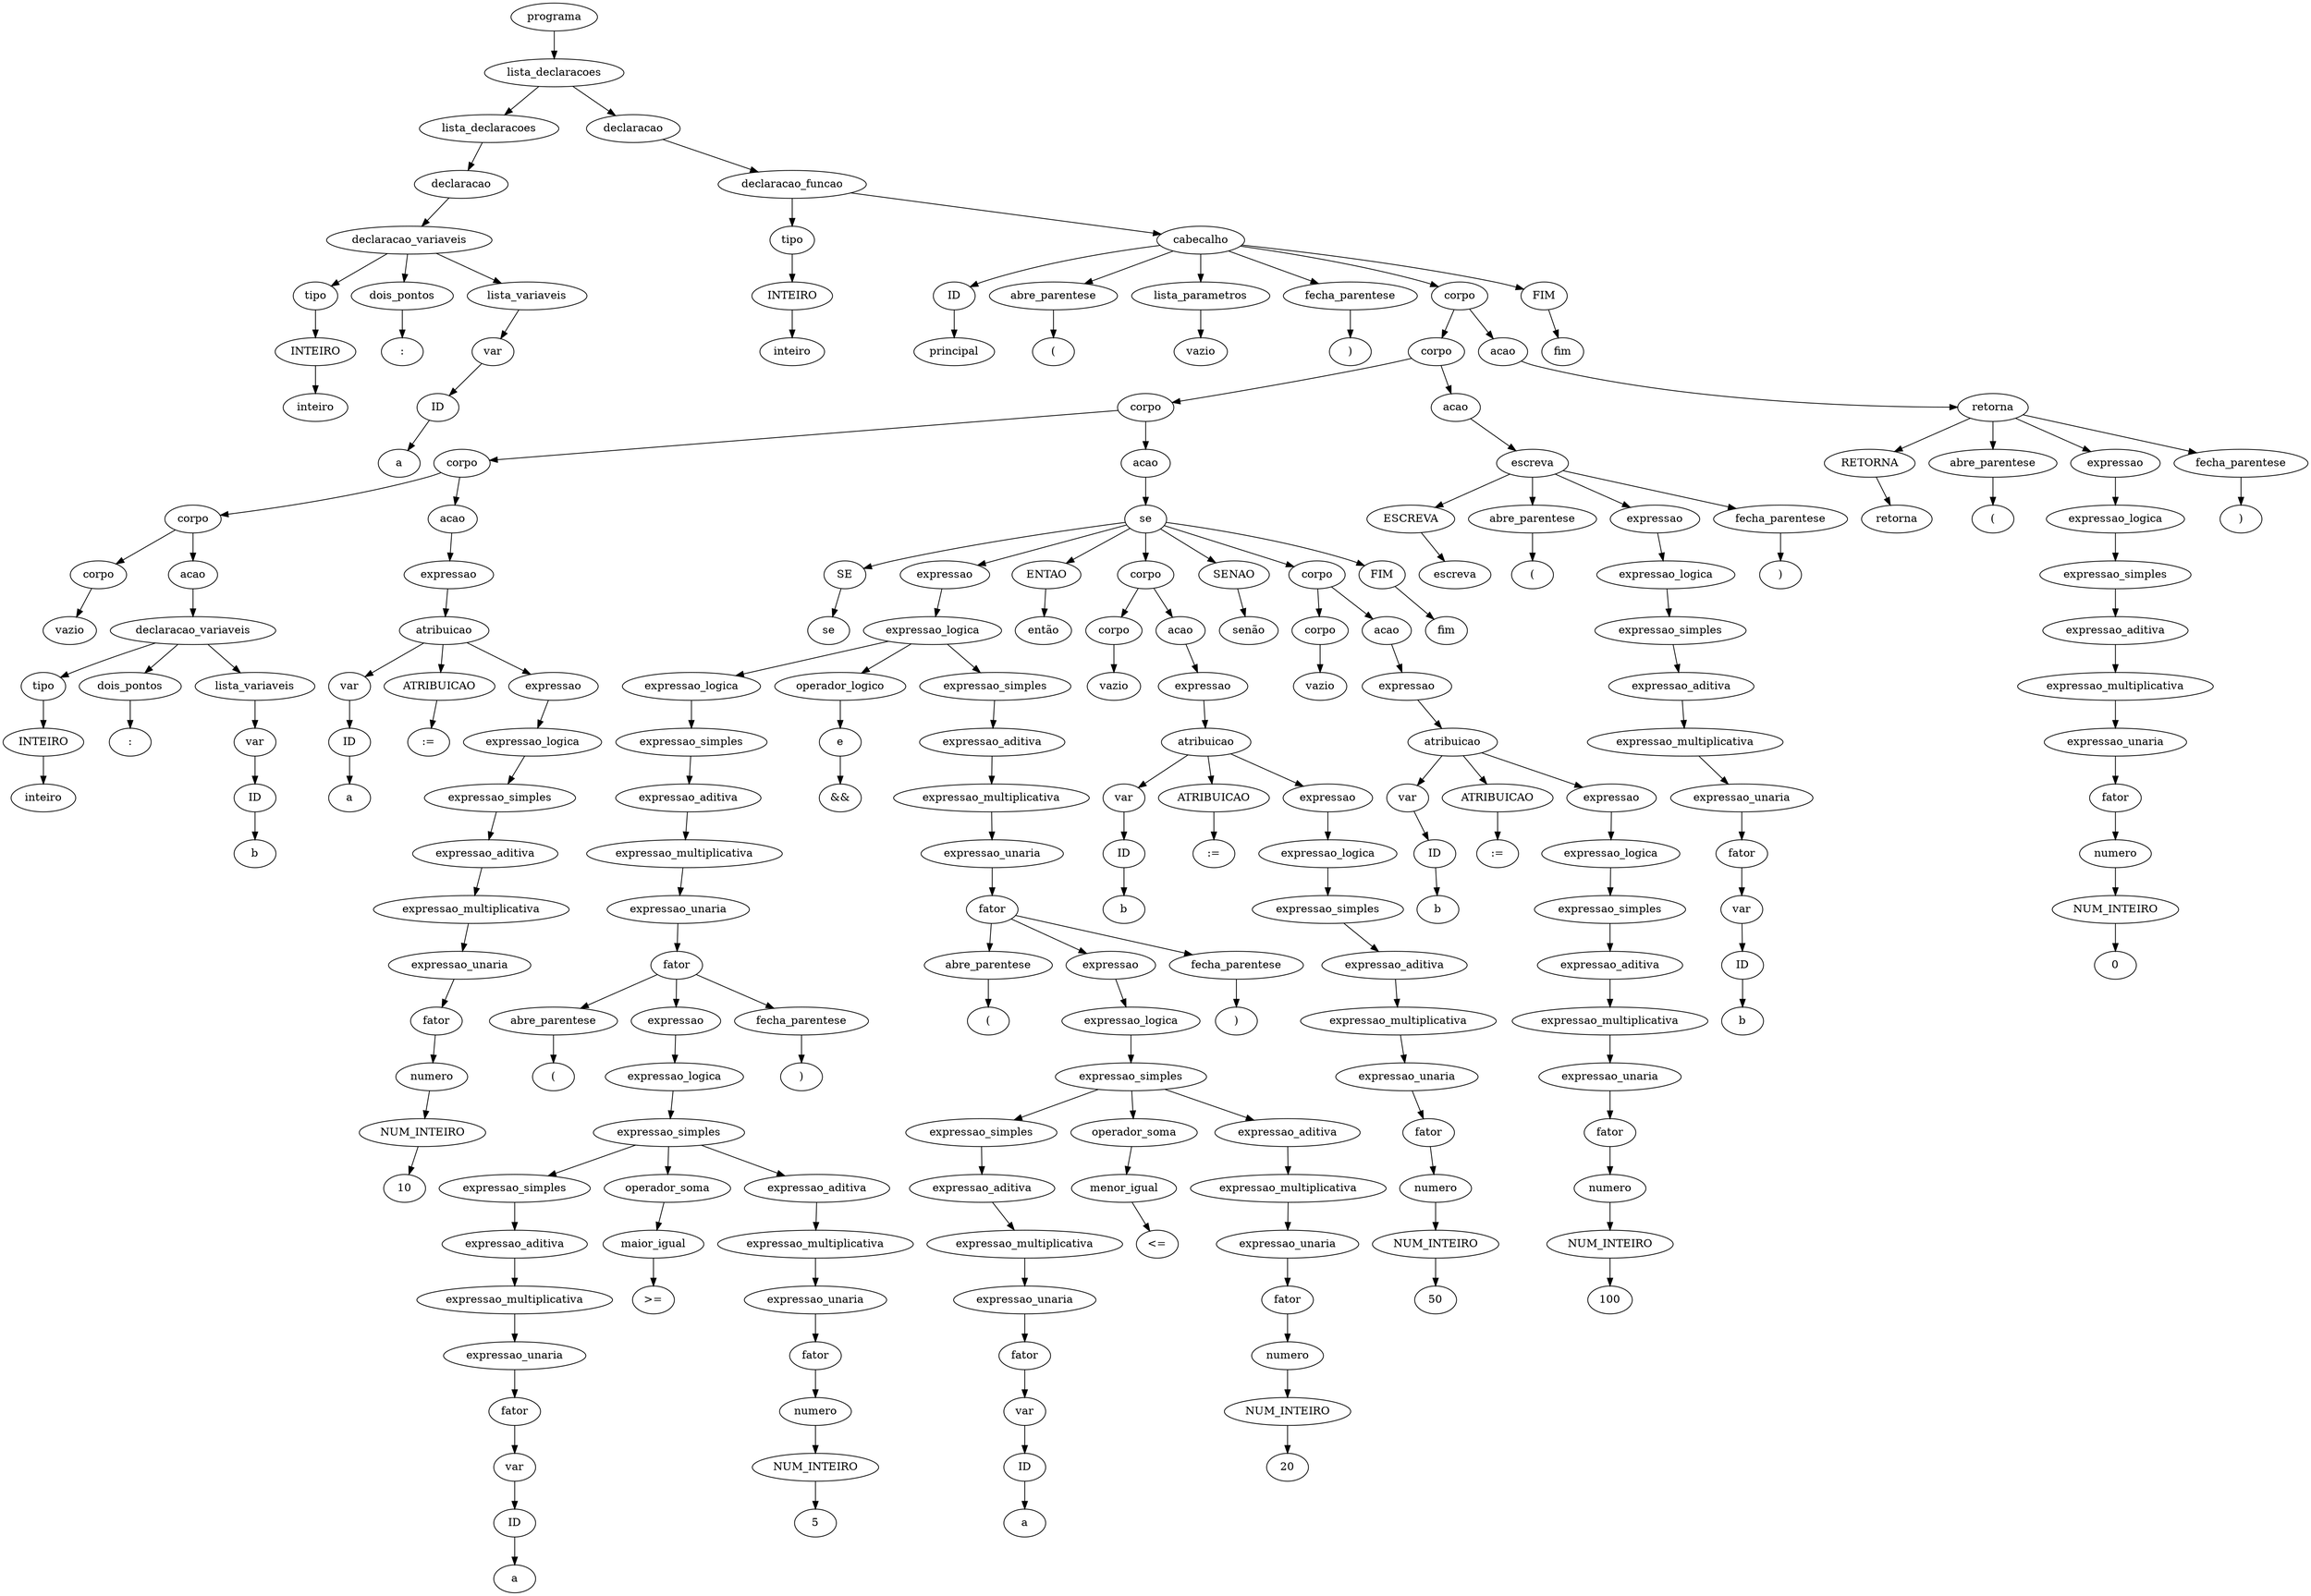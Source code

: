 digraph tree {
    "0x7efc011da340" [label="programa"];
    "0x7efc1934dd00" [label="lista_declaracoes"];
    "0x7efc011da310" [label="lista_declaracoes"];
    "0x7efc01272d60" [label="declaracao"];
    "0x7efc0130f5e0" [label="declaracao_variaveis"];
    "0x7efc011da370" [label="tipo"];
    "0x7efc0130f670" [label="INTEIRO"];
    "0x7efc0130f5b0" [label="inteiro"];
    "0x7efc011da3a0" [label="dois_pontos"];
    "0x7efc1940e430" [label=":"];
    "0x7efc0130f640" [label="lista_variaveis"];
    "0x7efc011da3d0" [label="var"];
    "0x7efc01272d90" [label="ID"];
    "0x7efc1940e4c0" [label="a"];
    "0x7efc1940e2e0" [label="declaracao"];
    "0x7efc1940e1f0" [label="declaracao_funcao"];
    "0x7efc1940e4f0" [label="tipo"];
    "0x7efc1940e250" [label="INTEIRO"];
    "0x7efc1940e3d0" [label="inteiro"];
    "0x7efc1934de20" [label="cabecalho"];
    "0x7efc1936fd60" [label="ID"];
    "0x7efc1936fd90" [label="principal"];
    "0x7efc1936fb80" [label="abre_parentese"];
    "0x7efc1936f7f0" [label="("];
    "0x7efc1940e520" [label="lista_parametros"];
    "0x7efc1940e280" [label="vazio"];
    "0x7efc1936f5e0" [label="fecha_parentese"];
    "0x7efc1936fdc0" [label=")"];
    "0x7efc1936fb20" [label="corpo"];
    "0x7efc1936f790" [label="corpo"];
    "0x7efc1934dc40" [label="corpo"];
    "0x7efc1940ed90" [label="corpo"];
    "0x7efc1940e880" [label="corpo"];
    "0x7efc1940e700" [label="corpo"];
    "0x7efc1940e3a0" [label="vazio"];
    "0x7efc1940e730" [label="acao"];
    "0x7efc1940e820" [label="declaracao_variaveis"];
    "0x7efc1940e610" [label="tipo"];
    "0x7efc1940e670" [label="INTEIRO"];
    "0x7efc1940e7f0" [label="inteiro"];
    "0x7efc1940e8e0" [label="dois_pontos"];
    "0x7efc1940ea00" [label=":"];
    "0x7efc1940e850" [label="lista_variaveis"];
    "0x7efc1940e6a0" [label="var"];
    "0x7efc1940e640" [label="ID"];
    "0x7efc1940e940" [label="b"];
    "0x7efc1940eca0" [label="acao"];
    "0x7efc1940e9d0" [label="expressao"];
    "0x7efc1940ec40" [label="atribuicao"];
    "0x7efc1940e5e0" [label="var"];
    "0x7efc1940e6d0" [label="ID"];
    "0x7efc1940ea30" [label="a"];
    "0x7efc1940ecd0" [label="ATRIBUICAO"];
    "0x7efc1940ed60" [label=":="];
    "0x7efc1940ec10" [label="expressao"];
    "0x7efc1940ebe0" [label="expressao_logica"];
    "0x7efc1940eb20" [label="expressao_simples"];
    "0x7efc1940eac0" [label="expressao_aditiva"];
    "0x7efc1940ebb0" [label="expressao_multiplicativa"];
    "0x7efc1940ea60" [label="expressao_unaria"];
    "0x7efc1940ea90" [label="fator"];
    "0x7efc1940e910" [label="numero"];
    "0x7efc1940e8b0" [label="NUM_INTEIRO"];
    "0x7efc1940eb80" [label="10"];
    "0x7efc1940eb50" [label="acao"];
    "0x7efc1934d940" [label="se"];
    "0x7efc1934dd30" [label="SE"];
    "0x7efc1936f220" [label="se"];
    "0x7efc1934d100" [label="expressao"];
    "0x7efc1934dac0" [label="expressao_logica"];
    "0x7efc1934d3a0" [label="expressao_logica"];
    "0x7efc1940ed00" [label="expressao_simples"];
    "0x7efc1934d4c0" [label="expressao_aditiva"];
    "0x7efc1934d3d0" [label="expressao_multiplicativa"];
    "0x7efc1940ec70" [label="expressao_unaria"];
    "0x7efc1934d370" [label="fator"];
    "0x7efc1934d400" [label="abre_parentese"];
    "0x7efc1934d430" [label="("];
    "0x7efc1934d340" [label="expressao"];
    "0x7efc1934d040" [label="expressao_logica"];
    "0x7efc1934d280" [label="expressao_simples"];
    "0x7efc1940ef40" [label="expressao_simples"];
    "0x7efc1940ee20" [label="expressao_aditiva"];
    "0x7efc1940e790" [label="expressao_multiplicativa"];
    "0x7efc1940edc0" [label="expressao_unaria"];
    "0x7efc1940edf0" [label="fator"];
    "0x7efc1940e7c0" [label="var"];
    "0x7efc1940e760" [label="ID"];
    "0x7efc1940e9a0" [label="a"];
    "0x7efc1940efa0" [label="operador_soma"];
    "0x7efc1934d0d0" [label="maior_igual"];
    "0x7efc1934d1c0" [label=">="];
    "0x7efc1934d160" [label="expressao_aditiva"];
    "0x7efc1934d2e0" [label="expressao_multiplicativa"];
    "0x7efc1934d1f0" [label="expressao_unaria"];
    "0x7efc1934d130" [label="fator"];
    "0x7efc1940ee80" [label="numero"];
    "0x7efc1940eee0" [label="NUM_INTEIRO"];
    "0x7efc1934d2b0" [label="5"];
    "0x7efc1934d460" [label="fecha_parentese"];
    "0x7efc1934d490" [label=")"];
    "0x7efc1934d5b0" [label="operador_logico"];
    "0x7efc1934d4f0" [label="e"];
    "0x7efc1934d220" [label="&&"];
    "0x7efc1934d550" [label="expressao_simples"];
    "0x7efc1934dbe0" [label="expressao_aditiva"];
    "0x7efc1934daf0" [label="expressao_multiplicativa"];
    "0x7efc1934d520" [label="expressao_unaria"];
    "0x7efc1934da90" [label="fator"];
    "0x7efc1934db20" [label="abre_parentese"];
    "0x7efc1934db50" [label="("];
    "0x7efc1934da60" [label="expressao"];
    "0x7efc1934d790" [label="expressao_logica"];
    "0x7efc1934d9a0" [label="expressao_simples"];
    "0x7efc1934d6d0" [label="expressao_simples"];
    "0x7efc1934d640" [label="expressao_aditiva"];
    "0x7efc1934d730" [label="expressao_multiplicativa"];
    "0x7efc1934d5e0" [label="expressao_unaria"];
    "0x7efc1934d610" [label="fator"];
    "0x7efc1934d190" [label="var"];
    "0x7efc1934d310" [label="ID"];
    "0x7efc1934d700" [label="a"];
    "0x7efc1934d760" [label="operador_soma"];
    "0x7efc1934d7f0" [label="menor_igual"];
    "0x7efc1934d8e0" [label="<="];
    "0x7efc1934d880" [label="expressao_aditiva"];
    "0x7efc1934da00" [label="expressao_multiplicativa"];
    "0x7efc1934d910" [label="expressao_unaria"];
    "0x7efc1934d850" [label="fator"];
    "0x7efc1934d670" [label="numero"];
    "0x7efc1934d6a0" [label="NUM_INTEIRO"];
    "0x7efc1934d9d0" [label="20"];
    "0x7efc1934db80" [label="fecha_parentese"];
    "0x7efc1934dbb0" [label=")"];
    "0x7efc1936f1c0" [label="ENTAO"];
    "0x7efc1936f640" [label="então"];
    "0x7efc1936f100" [label="corpo"];
    "0x7efc1934dc70" [label="corpo"];
    "0x7efc1934d820" [label="vazio"];
    "0x7efc1934dfd0" [label="acao"];
    "0x7efc1934dca0" [label="expressao"];
    "0x7efc1934df70" [label="atribuicao"];
    "0x7efc1934d250" [label="var"];
    "0x7efc1934d580" [label="ID"];
    "0x7efc1934dd60" [label="b"];
    "0x7efc1936f040" [label="ATRIBUICAO"];
    "0x7efc1936f0d0" [label=":="];
    "0x7efc1934df40" [label="expressao"];
    "0x7efc1934df10" [label="expressao_logica"];
    "0x7efc1934de50" [label="expressao_simples"];
    "0x7efc1934ddf0" [label="expressao_aditiva"];
    "0x7efc1934dee0" [label="expressao_multiplicativa"];
    "0x7efc1934dd90" [label="expressao_unaria"];
    "0x7efc1934ddc0" [label="fator"];
    "0x7efc1934dc10" [label="numero"];
    "0x7efc1934d0a0" [label="NUM_INTEIRO"];
    "0x7efc1934deb0" [label="50"];
    "0x7efc1936f670" [label="SENAO"];
    "0x7efc1936f6a0" [label="senão"];
    "0x7efc1936f5b0" [label="corpo"];
    "0x7efc1934dcd0" [label="corpo"];
    "0x7efc1934d970" [label="vazio"];
    "0x7efc1936f4c0" [label="acao"];
    "0x7efc1936f190" [label="expressao"];
    "0x7efc1936f460" [label="atribuicao"];
    "0x7efc1936f130" [label="var"];
    "0x7efc1936f070" [label="ID"];
    "0x7efc1936f250" [label="b"];
    "0x7efc1936f4f0" [label="ATRIBUICAO"];
    "0x7efc1936f580" [label=":="];
    "0x7efc1936f430" [label="expressao"];
    "0x7efc1936f400" [label="expressao_logica"];
    "0x7efc1936f340" [label="expressao_simples"];
    "0x7efc1936f2e0" [label="expressao_aditiva"];
    "0x7efc1936f3d0" [label="expressao_multiplicativa"];
    "0x7efc1936f280" [label="expressao_unaria"];
    "0x7efc1936f2b0" [label="fator"];
    "0x7efc1936f160" [label="numero"];
    "0x7efc1936f0a0" [label="NUM_INTEIRO"];
    "0x7efc1936f3a0" [label="100"];
    "0x7efc1936f6d0" [label="FIM"];
    "0x7efc1936f700" [label="fim"];
    "0x7efc1934da30" [label="acao"];
    "0x7efc1936f370" [label="escreva"];
    "0x7efc1936f7c0" [label="ESCREVA"];
    "0x7efc1936f8e0" [label="escreva"];
    "0x7efc1936f910" [label="abre_parentese"];
    "0x7efc1936f940" [label="("];
    "0x7efc1936f1f0" [label="expressao"];
    "0x7efc1936f550" [label="expressao_logica"];
    "0x7efc1936f520" [label="expressao_simples"];
    "0x7efc1934de80" [label="expressao_aditiva"];
    "0x7efc1936f760" [label="expressao_multiplicativa"];
    "0x7efc1934d8b0" [label="expressao_unaria"];
    "0x7efc1934dfa0" [label="fator"];
    "0x7efc1940ed30" [label="var"];
    "0x7efc1940e970" [label="ID"];
    "0x7efc1936f730" [label="b"];
    "0x7efc1936f970" [label="fecha_parentese"];
    "0x7efc1936f9a0" [label=")"];
    "0x7efc1936fc40" [label="acao"];
    "0x7efc1936fac0" [label="retorna"];
    "0x7efc1936fb50" [label="RETORNA"];
    "0x7efc1936fc70" [label="retorna"];
    "0x7efc1936fca0" [label="abre_parentese"];
    "0x7efc1936fcd0" [label="("];
    "0x7efc1936fa90" [label="expressao"];
    "0x7efc1936fa60" [label="expressao_logica"];
    "0x7efc1936fa30" [label="expressao_simples"];
    "0x7efc1936f310" [label="expressao_aditiva"];
    "0x7efc1936fa00" [label="expressao_multiplicativa"];
    "0x7efc1936f850" [label="expressao_unaria"];
    "0x7efc1936f490" [label="fator"];
    "0x7efc1940eaf0" [label="numero"];
    "0x7efc1934d7c0" [label="NUM_INTEIRO"];
    "0x7efc1936f9d0" [label="0"];
    "0x7efc1936fd00" [label="fecha_parentese"];
    "0x7efc1936fd30" [label=")"];
    "0x7efc1936fdf0" [label="FIM"];
    "0x7efc1936fe20" [label="fim"];
    "0x7efc011da340" -> "0x7efc1934dd00";
    "0x7efc1934dd00" -> "0x7efc011da310";
    "0x7efc1934dd00" -> "0x7efc1940e2e0";
    "0x7efc011da310" -> "0x7efc01272d60";
    "0x7efc01272d60" -> "0x7efc0130f5e0";
    "0x7efc0130f5e0" -> "0x7efc011da370";
    "0x7efc0130f5e0" -> "0x7efc011da3a0";
    "0x7efc0130f5e0" -> "0x7efc0130f640";
    "0x7efc011da370" -> "0x7efc0130f670";
    "0x7efc0130f670" -> "0x7efc0130f5b0";
    "0x7efc011da3a0" -> "0x7efc1940e430";
    "0x7efc0130f640" -> "0x7efc011da3d0";
    "0x7efc011da3d0" -> "0x7efc01272d90";
    "0x7efc01272d90" -> "0x7efc1940e4c0";
    "0x7efc1940e2e0" -> "0x7efc1940e1f0";
    "0x7efc1940e1f0" -> "0x7efc1940e4f0";
    "0x7efc1940e1f0" -> "0x7efc1934de20";
    "0x7efc1940e4f0" -> "0x7efc1940e250";
    "0x7efc1940e250" -> "0x7efc1940e3d0";
    "0x7efc1934de20" -> "0x7efc1936fd60";
    "0x7efc1934de20" -> "0x7efc1936fb80";
    "0x7efc1934de20" -> "0x7efc1940e520";
    "0x7efc1934de20" -> "0x7efc1936f5e0";
    "0x7efc1934de20" -> "0x7efc1936fb20";
    "0x7efc1934de20" -> "0x7efc1936fdf0";
    "0x7efc1936fd60" -> "0x7efc1936fd90";
    "0x7efc1936fb80" -> "0x7efc1936f7f0";
    "0x7efc1940e520" -> "0x7efc1940e280";
    "0x7efc1936f5e0" -> "0x7efc1936fdc0";
    "0x7efc1936fb20" -> "0x7efc1936f790";
    "0x7efc1936fb20" -> "0x7efc1936fc40";
    "0x7efc1936f790" -> "0x7efc1934dc40";
    "0x7efc1936f790" -> "0x7efc1934da30";
    "0x7efc1934dc40" -> "0x7efc1940ed90";
    "0x7efc1934dc40" -> "0x7efc1940eb50";
    "0x7efc1940ed90" -> "0x7efc1940e880";
    "0x7efc1940ed90" -> "0x7efc1940eca0";
    "0x7efc1940e880" -> "0x7efc1940e700";
    "0x7efc1940e880" -> "0x7efc1940e730";
    "0x7efc1940e700" -> "0x7efc1940e3a0";
    "0x7efc1940e730" -> "0x7efc1940e820";
    "0x7efc1940e820" -> "0x7efc1940e610";
    "0x7efc1940e820" -> "0x7efc1940e8e0";
    "0x7efc1940e820" -> "0x7efc1940e850";
    "0x7efc1940e610" -> "0x7efc1940e670";
    "0x7efc1940e670" -> "0x7efc1940e7f0";
    "0x7efc1940e8e0" -> "0x7efc1940ea00";
    "0x7efc1940e850" -> "0x7efc1940e6a0";
    "0x7efc1940e6a0" -> "0x7efc1940e640";
    "0x7efc1940e640" -> "0x7efc1940e940";
    "0x7efc1940eca0" -> "0x7efc1940e9d0";
    "0x7efc1940e9d0" -> "0x7efc1940ec40";
    "0x7efc1940ec40" -> "0x7efc1940e5e0";
    "0x7efc1940ec40" -> "0x7efc1940ecd0";
    "0x7efc1940ec40" -> "0x7efc1940ec10";
    "0x7efc1940e5e0" -> "0x7efc1940e6d0";
    "0x7efc1940e6d0" -> "0x7efc1940ea30";
    "0x7efc1940ecd0" -> "0x7efc1940ed60";
    "0x7efc1940ec10" -> "0x7efc1940ebe0";
    "0x7efc1940ebe0" -> "0x7efc1940eb20";
    "0x7efc1940eb20" -> "0x7efc1940eac0";
    "0x7efc1940eac0" -> "0x7efc1940ebb0";
    "0x7efc1940ebb0" -> "0x7efc1940ea60";
    "0x7efc1940ea60" -> "0x7efc1940ea90";
    "0x7efc1940ea90" -> "0x7efc1940e910";
    "0x7efc1940e910" -> "0x7efc1940e8b0";
    "0x7efc1940e8b0" -> "0x7efc1940eb80";
    "0x7efc1940eb50" -> "0x7efc1934d940";
    "0x7efc1934d940" -> "0x7efc1934dd30";
    "0x7efc1934d940" -> "0x7efc1934d100";
    "0x7efc1934d940" -> "0x7efc1936f1c0";
    "0x7efc1934d940" -> "0x7efc1936f100";
    "0x7efc1934d940" -> "0x7efc1936f670";
    "0x7efc1934d940" -> "0x7efc1936f5b0";
    "0x7efc1934d940" -> "0x7efc1936f6d0";
    "0x7efc1934dd30" -> "0x7efc1936f220";
    "0x7efc1934d100" -> "0x7efc1934dac0";
    "0x7efc1934dac0" -> "0x7efc1934d3a0";
    "0x7efc1934dac0" -> "0x7efc1934d5b0";
    "0x7efc1934dac0" -> "0x7efc1934d550";
    "0x7efc1934d3a0" -> "0x7efc1940ed00";
    "0x7efc1940ed00" -> "0x7efc1934d4c0";
    "0x7efc1934d4c0" -> "0x7efc1934d3d0";
    "0x7efc1934d3d0" -> "0x7efc1940ec70";
    "0x7efc1940ec70" -> "0x7efc1934d370";
    "0x7efc1934d370" -> "0x7efc1934d400";
    "0x7efc1934d370" -> "0x7efc1934d340";
    "0x7efc1934d370" -> "0x7efc1934d460";
    "0x7efc1934d400" -> "0x7efc1934d430";
    "0x7efc1934d340" -> "0x7efc1934d040";
    "0x7efc1934d040" -> "0x7efc1934d280";
    "0x7efc1934d280" -> "0x7efc1940ef40";
    "0x7efc1934d280" -> "0x7efc1940efa0";
    "0x7efc1934d280" -> "0x7efc1934d160";
    "0x7efc1940ef40" -> "0x7efc1940ee20";
    "0x7efc1940ee20" -> "0x7efc1940e790";
    "0x7efc1940e790" -> "0x7efc1940edc0";
    "0x7efc1940edc0" -> "0x7efc1940edf0";
    "0x7efc1940edf0" -> "0x7efc1940e7c0";
    "0x7efc1940e7c0" -> "0x7efc1940e760";
    "0x7efc1940e760" -> "0x7efc1940e9a0";
    "0x7efc1940efa0" -> "0x7efc1934d0d0";
    "0x7efc1934d0d0" -> "0x7efc1934d1c0";
    "0x7efc1934d160" -> "0x7efc1934d2e0";
    "0x7efc1934d2e0" -> "0x7efc1934d1f0";
    "0x7efc1934d1f0" -> "0x7efc1934d130";
    "0x7efc1934d130" -> "0x7efc1940ee80";
    "0x7efc1940ee80" -> "0x7efc1940eee0";
    "0x7efc1940eee0" -> "0x7efc1934d2b0";
    "0x7efc1934d460" -> "0x7efc1934d490";
    "0x7efc1934d5b0" -> "0x7efc1934d4f0";
    "0x7efc1934d4f0" -> "0x7efc1934d220";
    "0x7efc1934d550" -> "0x7efc1934dbe0";
    "0x7efc1934dbe0" -> "0x7efc1934daf0";
    "0x7efc1934daf0" -> "0x7efc1934d520";
    "0x7efc1934d520" -> "0x7efc1934da90";
    "0x7efc1934da90" -> "0x7efc1934db20";
    "0x7efc1934da90" -> "0x7efc1934da60";
    "0x7efc1934da90" -> "0x7efc1934db80";
    "0x7efc1934db20" -> "0x7efc1934db50";
    "0x7efc1934da60" -> "0x7efc1934d790";
    "0x7efc1934d790" -> "0x7efc1934d9a0";
    "0x7efc1934d9a0" -> "0x7efc1934d6d0";
    "0x7efc1934d9a0" -> "0x7efc1934d760";
    "0x7efc1934d9a0" -> "0x7efc1934d880";
    "0x7efc1934d6d0" -> "0x7efc1934d640";
    "0x7efc1934d640" -> "0x7efc1934d730";
    "0x7efc1934d730" -> "0x7efc1934d5e0";
    "0x7efc1934d5e0" -> "0x7efc1934d610";
    "0x7efc1934d610" -> "0x7efc1934d190";
    "0x7efc1934d190" -> "0x7efc1934d310";
    "0x7efc1934d310" -> "0x7efc1934d700";
    "0x7efc1934d760" -> "0x7efc1934d7f0";
    "0x7efc1934d7f0" -> "0x7efc1934d8e0";
    "0x7efc1934d880" -> "0x7efc1934da00";
    "0x7efc1934da00" -> "0x7efc1934d910";
    "0x7efc1934d910" -> "0x7efc1934d850";
    "0x7efc1934d850" -> "0x7efc1934d670";
    "0x7efc1934d670" -> "0x7efc1934d6a0";
    "0x7efc1934d6a0" -> "0x7efc1934d9d0";
    "0x7efc1934db80" -> "0x7efc1934dbb0";
    "0x7efc1936f1c0" -> "0x7efc1936f640";
    "0x7efc1936f100" -> "0x7efc1934dc70";
    "0x7efc1936f100" -> "0x7efc1934dfd0";
    "0x7efc1934dc70" -> "0x7efc1934d820";
    "0x7efc1934dfd0" -> "0x7efc1934dca0";
    "0x7efc1934dca0" -> "0x7efc1934df70";
    "0x7efc1934df70" -> "0x7efc1934d250";
    "0x7efc1934df70" -> "0x7efc1936f040";
    "0x7efc1934df70" -> "0x7efc1934df40";
    "0x7efc1934d250" -> "0x7efc1934d580";
    "0x7efc1934d580" -> "0x7efc1934dd60";
    "0x7efc1936f040" -> "0x7efc1936f0d0";
    "0x7efc1934df40" -> "0x7efc1934df10";
    "0x7efc1934df10" -> "0x7efc1934de50";
    "0x7efc1934de50" -> "0x7efc1934ddf0";
    "0x7efc1934ddf0" -> "0x7efc1934dee0";
    "0x7efc1934dee0" -> "0x7efc1934dd90";
    "0x7efc1934dd90" -> "0x7efc1934ddc0";
    "0x7efc1934ddc0" -> "0x7efc1934dc10";
    "0x7efc1934dc10" -> "0x7efc1934d0a0";
    "0x7efc1934d0a0" -> "0x7efc1934deb0";
    "0x7efc1936f670" -> "0x7efc1936f6a0";
    "0x7efc1936f5b0" -> "0x7efc1934dcd0";
    "0x7efc1936f5b0" -> "0x7efc1936f4c0";
    "0x7efc1934dcd0" -> "0x7efc1934d970";
    "0x7efc1936f4c0" -> "0x7efc1936f190";
    "0x7efc1936f190" -> "0x7efc1936f460";
    "0x7efc1936f460" -> "0x7efc1936f130";
    "0x7efc1936f460" -> "0x7efc1936f4f0";
    "0x7efc1936f460" -> "0x7efc1936f430";
    "0x7efc1936f130" -> "0x7efc1936f070";
    "0x7efc1936f070" -> "0x7efc1936f250";
    "0x7efc1936f4f0" -> "0x7efc1936f580";
    "0x7efc1936f430" -> "0x7efc1936f400";
    "0x7efc1936f400" -> "0x7efc1936f340";
    "0x7efc1936f340" -> "0x7efc1936f2e0";
    "0x7efc1936f2e0" -> "0x7efc1936f3d0";
    "0x7efc1936f3d0" -> "0x7efc1936f280";
    "0x7efc1936f280" -> "0x7efc1936f2b0";
    "0x7efc1936f2b0" -> "0x7efc1936f160";
    "0x7efc1936f160" -> "0x7efc1936f0a0";
    "0x7efc1936f0a0" -> "0x7efc1936f3a0";
    "0x7efc1936f6d0" -> "0x7efc1936f700";
    "0x7efc1934da30" -> "0x7efc1936f370";
    "0x7efc1936f370" -> "0x7efc1936f7c0";
    "0x7efc1936f370" -> "0x7efc1936f910";
    "0x7efc1936f370" -> "0x7efc1936f1f0";
    "0x7efc1936f370" -> "0x7efc1936f970";
    "0x7efc1936f7c0" -> "0x7efc1936f8e0";
    "0x7efc1936f910" -> "0x7efc1936f940";
    "0x7efc1936f1f0" -> "0x7efc1936f550";
    "0x7efc1936f550" -> "0x7efc1936f520";
    "0x7efc1936f520" -> "0x7efc1934de80";
    "0x7efc1934de80" -> "0x7efc1936f760";
    "0x7efc1936f760" -> "0x7efc1934d8b0";
    "0x7efc1934d8b0" -> "0x7efc1934dfa0";
    "0x7efc1934dfa0" -> "0x7efc1940ed30";
    "0x7efc1940ed30" -> "0x7efc1940e970";
    "0x7efc1940e970" -> "0x7efc1936f730";
    "0x7efc1936f970" -> "0x7efc1936f9a0";
    "0x7efc1936fc40" -> "0x7efc1936fac0";
    "0x7efc1936fac0" -> "0x7efc1936fb50";
    "0x7efc1936fac0" -> "0x7efc1936fca0";
    "0x7efc1936fac0" -> "0x7efc1936fa90";
    "0x7efc1936fac0" -> "0x7efc1936fd00";
    "0x7efc1936fb50" -> "0x7efc1936fc70";
    "0x7efc1936fca0" -> "0x7efc1936fcd0";
    "0x7efc1936fa90" -> "0x7efc1936fa60";
    "0x7efc1936fa60" -> "0x7efc1936fa30";
    "0x7efc1936fa30" -> "0x7efc1936f310";
    "0x7efc1936f310" -> "0x7efc1936fa00";
    "0x7efc1936fa00" -> "0x7efc1936f850";
    "0x7efc1936f850" -> "0x7efc1936f490";
    "0x7efc1936f490" -> "0x7efc1940eaf0";
    "0x7efc1940eaf0" -> "0x7efc1934d7c0";
    "0x7efc1934d7c0" -> "0x7efc1936f9d0";
    "0x7efc1936fd00" -> "0x7efc1936fd30";
    "0x7efc1936fdf0" -> "0x7efc1936fe20";
}
